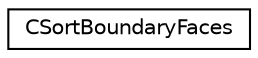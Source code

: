 digraph "Graphical Class Hierarchy"
{
 // LATEX_PDF_SIZE
  edge [fontname="Helvetica",fontsize="10",labelfontname="Helvetica",labelfontsize="10"];
  node [fontname="Helvetica",fontsize="10",shape=record];
  rankdir="LR";
  Node0 [label="CSortBoundaryFaces",height=0.2,width=0.4,color="black", fillcolor="white", style="filled",URL="$structCSortBoundaryFaces.html",tooltip="Functor, used for a different sorting of the faces than the < operator of CSurfaceElementFEM."];
}
